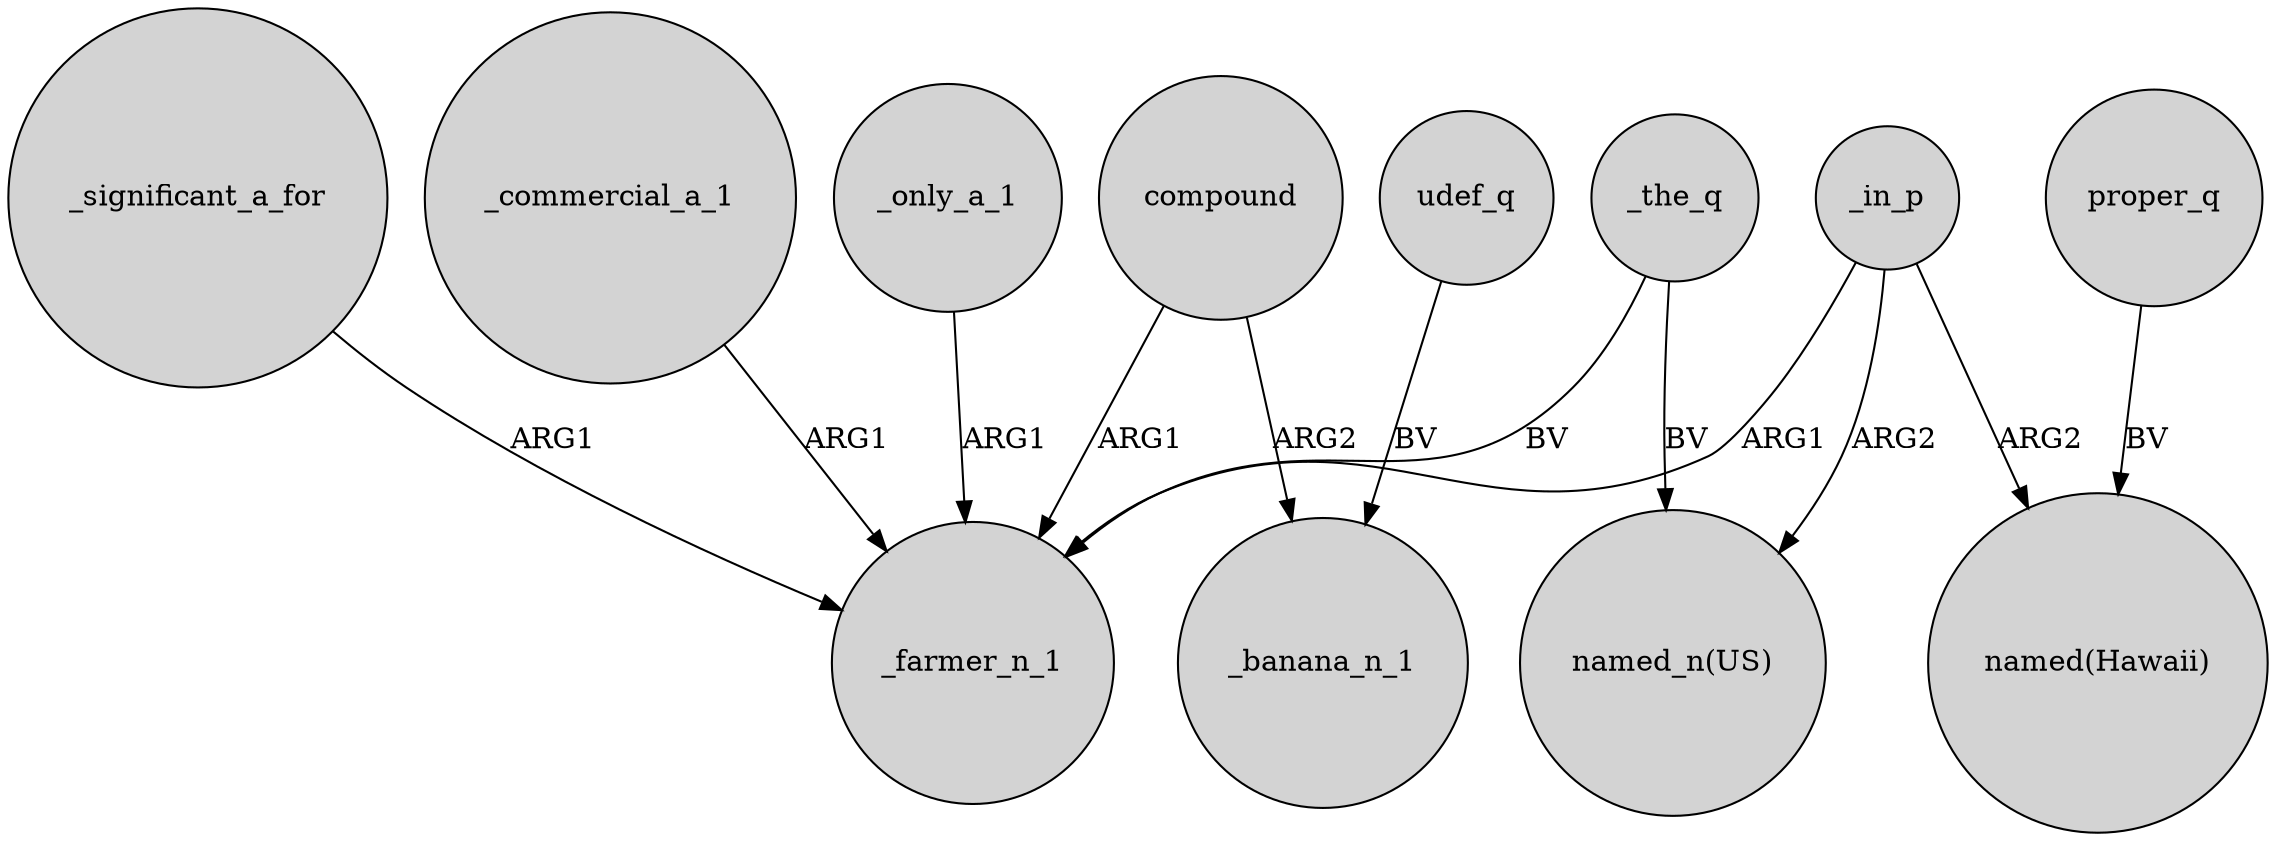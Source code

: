 digraph {
	node [shape=circle style=filled]
	compound -> _farmer_n_1 [label=ARG1]
	_only_a_1 -> _farmer_n_1 [label=ARG1]
	_significant_a_for -> _farmer_n_1 [label=ARG1]
	_in_p -> "named(Hawaii)" [label=ARG2]
	_commercial_a_1 -> _farmer_n_1 [label=ARG1]
	_in_p -> "named_n(US)" [label=ARG2]
	udef_q -> _banana_n_1 [label=BV]
	_the_q -> "named_n(US)" [label=BV]
	proper_q -> "named(Hawaii)" [label=BV]
	compound -> _banana_n_1 [label=ARG2]
	_the_q -> _farmer_n_1 [label=BV]
	_in_p -> _farmer_n_1 [label=ARG1]
}
